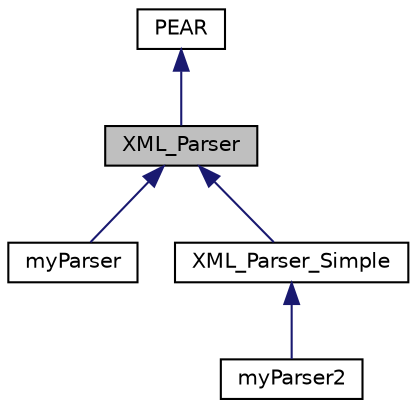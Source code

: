 digraph "XML_Parser"
{
 // LATEX_PDF_SIZE
  edge [fontname="Helvetica",fontsize="10",labelfontname="Helvetica",labelfontsize="10"];
  node [fontname="Helvetica",fontsize="10",shape=record];
  Node1 [label="XML_Parser",height=0.2,width=0.4,color="black", fillcolor="grey75", style="filled", fontcolor="black",tooltip=" "];
  Node2 -> Node1 [dir="back",color="midnightblue",fontsize="10",style="solid"];
  Node2 [label="PEAR",height=0.2,width=0.4,color="black", fillcolor="white", style="filled",URL="$classPEAR.html",tooltip=" "];
  Node1 -> Node3 [dir="back",color="midnightblue",fontsize="10",style="solid"];
  Node3 [label="myParser",height=0.2,width=0.4,color="black", fillcolor="white", style="filled",URL="$classmyParser.html",tooltip=" "];
  Node1 -> Node4 [dir="back",color="midnightblue",fontsize="10",style="solid"];
  Node4 [label="XML_Parser_Simple",height=0.2,width=0.4,color="black", fillcolor="white", style="filled",URL="$classXML__Parser__Simple.html",tooltip=" "];
  Node4 -> Node5 [dir="back",color="midnightblue",fontsize="10",style="solid"];
  Node5 [label="myParser2",height=0.2,width=0.4,color="black", fillcolor="white", style="filled",URL="$classmyParser2.html",tooltip=" "];
}

